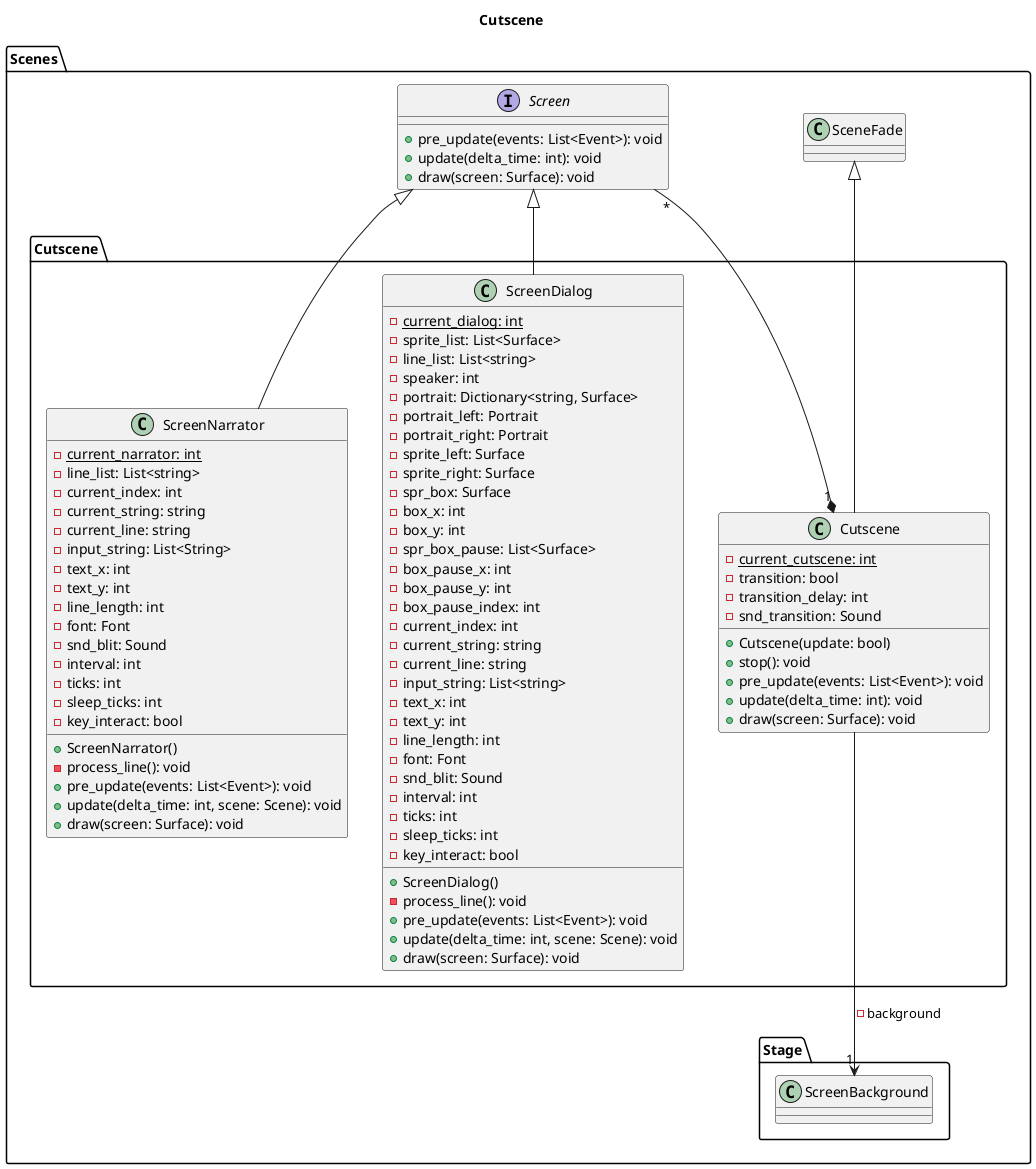 @startuml

title Cutscene

package Scenes {
    class SceneFade

    interface Screen {
        + pre_update(events: List<Event>): void
        + update(delta_time: int): void 
        + draw(screen: Surface): void
    }
    
    package Stage {
        class ScreenBackground
    }

    package Cutscene {
        class Cutscene {
            - {static} current_cutscene: int
            - transition: bool
            - transition_delay: int
            - snd_transition: Sound
            + Cutscene(update: bool)
            + stop(): void
            + pre_update(events: List<Event>): void
            + update(delta_time: int): void 
            + draw(screen: Surface): void
        }

        SceneFade <|-- Cutscene
        Cutscene --> "1" ScreenBackground: - background
        Cutscene "1" *-- "*" Screen
        
        class ScreenNarrator {
            - {static} current_narrator: int
            - line_list: List<string>
            - current_index: int
            - current_string: string
            - current_line: string
            - input_string: List<String>
            - text_x: int
            - text_y: int
            - line_length: int
            - font: Font
            - snd_blit: Sound
            - interval: int
            - ticks: int
            - sleep_ticks: int
            - key_interact: bool
            + ScreenNarrator()
            - process_line(): void
            + pre_update(events: List<Event>): void
            + update(delta_time: int, scene: Scene): void 
            + draw(screen: Surface): void
        }
        Screen <|-- ScreenNarrator
        
        class ScreenDialog {
            - {static} current_dialog: int
            - sprite_list: List<Surface>
            - line_list: List<string>
            - speaker: int
            - portrait: Dictionary<string, Surface>
            - portrait_left: Portrait
            - portrait_right: Portrait
            - sprite_left: Surface
            - sprite_right: Surface
            - spr_box: Surface
            - box_x: int
            - box_y: int
            - spr_box_pause: List<Surface>
            - box_pause_x: int
            - box_pause_y: int
            - box_pause_index: int
            - current_index: int
            - current_string: string
            - current_line: string
            - input_string: List<string>
            - text_x: int
            - text_y: int
            - line_length: int
            - font: Font
            - snd_blit: Sound
            - interval: int
            - ticks: int
            - sleep_ticks: int
            - key_interact: bool
            + ScreenDialog()
            - process_line(): void
            + pre_update(events: List<Event>): void
            + update(delta_time: int, scene: Scene): void 
            + draw(screen: Surface): void
        }
        Screen <|-- ScreenDialog
    }
}

@enduml